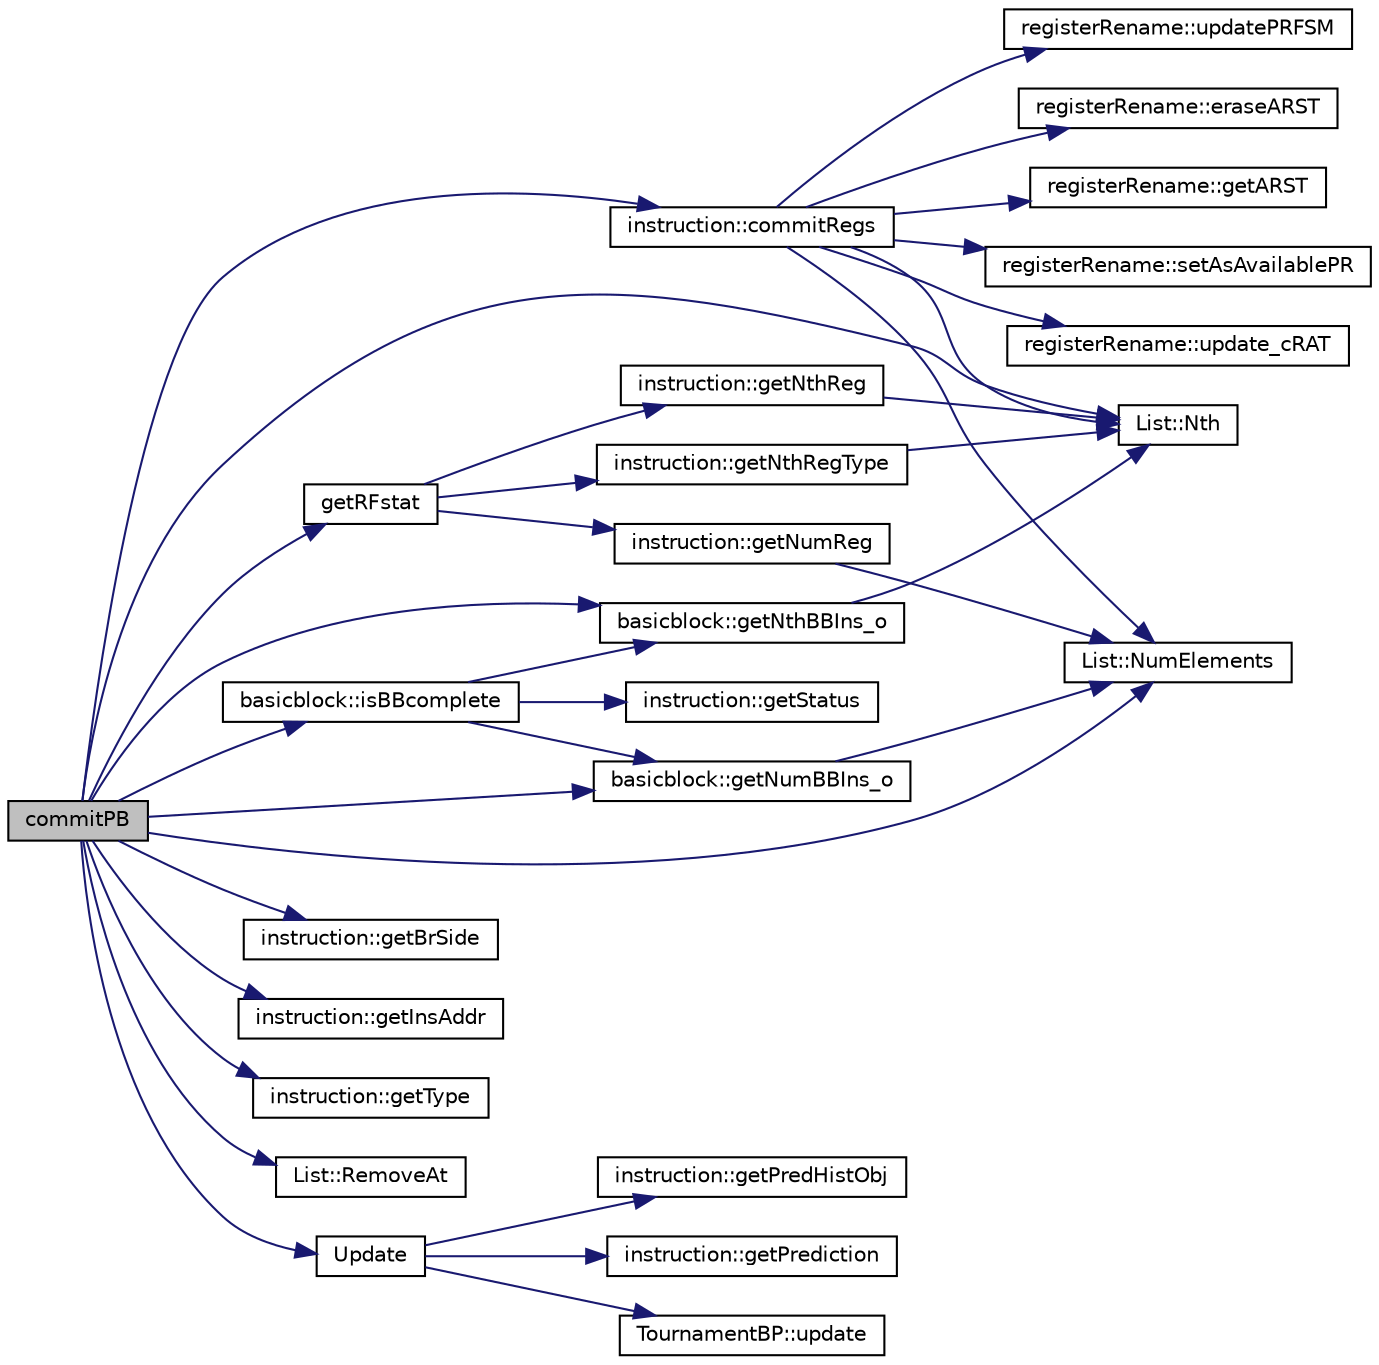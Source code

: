 digraph G
{
  edge [fontname="Helvetica",fontsize="10",labelfontname="Helvetica",labelfontsize="10"];
  node [fontname="Helvetica",fontsize="10",shape=record];
  rankdir=LR;
  Node1 [label="commitPB",height=0.2,width=0.4,color="black", fillcolor="grey75", style="filled" fontcolor="black"];
  Node1 -> Node2 [color="midnightblue",fontsize="10",style="solid",fontname="Helvetica"];
  Node2 [label="instruction::commitRegs",height=0.2,width=0.4,color="black", fillcolor="white", style="filled",URL="$classinstruction.html#a5f510bd70b679028a0a343c91558552d"];
  Node2 -> Node3 [color="midnightblue",fontsize="10",style="solid",fontname="Helvetica"];
  Node3 [label="registerRename::eraseARST",height=0.2,width=0.4,color="black", fillcolor="white", style="filled",URL="$classregisterRename.html#a16058dc91f76a8a53e9a1b26b5aa4d09"];
  Node2 -> Node4 [color="midnightblue",fontsize="10",style="solid",fontname="Helvetica"];
  Node4 [label="registerRename::getARST",height=0.2,width=0.4,color="black", fillcolor="white", style="filled",URL="$classregisterRename.html#aba974402b7e3ff4992f994dc37de0c3d"];
  Node2 -> Node5 [color="midnightblue",fontsize="10",style="solid",fontname="Helvetica"];
  Node5 [label="List::Nth",height=0.2,width=0.4,color="black", fillcolor="white", style="filled",URL="$classList.html#a5eb964816de33c85e1d46658ddf8c6c4"];
  Node2 -> Node6 [color="midnightblue",fontsize="10",style="solid",fontname="Helvetica"];
  Node6 [label="List::NumElements",height=0.2,width=0.4,color="black", fillcolor="white", style="filled",URL="$classList.html#ac2e9d50f703b01bf643fa6ce50837c26"];
  Node2 -> Node7 [color="midnightblue",fontsize="10",style="solid",fontname="Helvetica"];
  Node7 [label="registerRename::setAsAvailablePR",height=0.2,width=0.4,color="black", fillcolor="white", style="filled",URL="$classregisterRename.html#a897a4855df90b6dbd2b44a96a48b1a9e"];
  Node2 -> Node8 [color="midnightblue",fontsize="10",style="solid",fontname="Helvetica"];
  Node8 [label="registerRename::update_cRAT",height=0.2,width=0.4,color="black", fillcolor="white", style="filled",URL="$classregisterRename.html#ae45ea1c346f9d31c032672f18123e7b8"];
  Node2 -> Node9 [color="midnightblue",fontsize="10",style="solid",fontname="Helvetica"];
  Node9 [label="registerRename::updatePRFSM",height=0.2,width=0.4,color="black", fillcolor="white", style="filled",URL="$classregisterRename.html#a205b3b75802c8362753e382b46f6f4c5"];
  Node1 -> Node10 [color="midnightblue",fontsize="10",style="solid",fontname="Helvetica"];
  Node10 [label="instruction::getBrSide",height=0.2,width=0.4,color="black", fillcolor="white", style="filled",URL="$classinstruction.html#a817d20194ce6f6b0d902f965129b5bc7"];
  Node1 -> Node11 [color="midnightblue",fontsize="10",style="solid",fontname="Helvetica"];
  Node11 [label="instruction::getInsAddr",height=0.2,width=0.4,color="black", fillcolor="white", style="filled",URL="$classinstruction.html#ac1fabe854c85726785052c7a5ebf6d39"];
  Node1 -> Node12 [color="midnightblue",fontsize="10",style="solid",fontname="Helvetica"];
  Node12 [label="basicblock::getNthBBIns_o",height=0.2,width=0.4,color="black", fillcolor="white", style="filled",URL="$classbasicblock.html#ae37c61e43378f8cf5e5b116217c295b1"];
  Node12 -> Node5 [color="midnightblue",fontsize="10",style="solid",fontname="Helvetica"];
  Node1 -> Node13 [color="midnightblue",fontsize="10",style="solid",fontname="Helvetica"];
  Node13 [label="basicblock::getNumBBIns_o",height=0.2,width=0.4,color="black", fillcolor="white", style="filled",URL="$classbasicblock.html#a435d01a9a4869893c0a8eaaf4f62cd22"];
  Node13 -> Node6 [color="midnightblue",fontsize="10",style="solid",fontname="Helvetica"];
  Node1 -> Node14 [color="midnightblue",fontsize="10",style="solid",fontname="Helvetica"];
  Node14 [label="getRFstat",height=0.2,width=0.4,color="black", fillcolor="white", style="filled",URL="$bkEnd_8cpp.html#a43ea6d39a044acd2c1dd61f1fe00b3f0"];
  Node14 -> Node15 [color="midnightblue",fontsize="10",style="solid",fontname="Helvetica"];
  Node15 [label="instruction::getNthReg",height=0.2,width=0.4,color="black", fillcolor="white", style="filled",URL="$classinstruction.html#a54412da0ee022e05101d4fb92ee879b9"];
  Node15 -> Node5 [color="midnightblue",fontsize="10",style="solid",fontname="Helvetica"];
  Node14 -> Node16 [color="midnightblue",fontsize="10",style="solid",fontname="Helvetica"];
  Node16 [label="instruction::getNthRegType",height=0.2,width=0.4,color="black", fillcolor="white", style="filled",URL="$classinstruction.html#a9701f53aafaf1b2298378665059cef33"];
  Node16 -> Node5 [color="midnightblue",fontsize="10",style="solid",fontname="Helvetica"];
  Node14 -> Node17 [color="midnightblue",fontsize="10",style="solid",fontname="Helvetica"];
  Node17 [label="instruction::getNumReg",height=0.2,width=0.4,color="black", fillcolor="white", style="filled",URL="$classinstruction.html#af64e1265e882da7e152bd47cb7794c3b"];
  Node17 -> Node6 [color="midnightblue",fontsize="10",style="solid",fontname="Helvetica"];
  Node1 -> Node18 [color="midnightblue",fontsize="10",style="solid",fontname="Helvetica"];
  Node18 [label="instruction::getType",height=0.2,width=0.4,color="black", fillcolor="white", style="filled",URL="$classinstruction.html#a47623362d505a662b974624f81288389"];
  Node1 -> Node19 [color="midnightblue",fontsize="10",style="solid",fontname="Helvetica"];
  Node19 [label="basicblock::isBBcomplete",height=0.2,width=0.4,color="black", fillcolor="white", style="filled",URL="$classbasicblock.html#aa3e4afae3ad78659454d5747931ee455"];
  Node19 -> Node12 [color="midnightblue",fontsize="10",style="solid",fontname="Helvetica"];
  Node19 -> Node13 [color="midnightblue",fontsize="10",style="solid",fontname="Helvetica"];
  Node19 -> Node20 [color="midnightblue",fontsize="10",style="solid",fontname="Helvetica"];
  Node20 [label="instruction::getStatus",height=0.2,width=0.4,color="black", fillcolor="white", style="filled",URL="$classinstruction.html#ae93f7b1b0385897bb15fc795ee654c37"];
  Node1 -> Node5 [color="midnightblue",fontsize="10",style="solid",fontname="Helvetica"];
  Node1 -> Node6 [color="midnightblue",fontsize="10",style="solid",fontname="Helvetica"];
  Node1 -> Node21 [color="midnightblue",fontsize="10",style="solid",fontname="Helvetica"];
  Node21 [label="List::RemoveAt",height=0.2,width=0.4,color="black", fillcolor="white", style="filled",URL="$classList.html#af17f72d263f90d53ea8501b5b1853470"];
  Node1 -> Node22 [color="midnightblue",fontsize="10",style="solid",fontname="Helvetica"];
  Node22 [label="Update",height=0.2,width=0.4,color="black", fillcolor="white", style="filled",URL="$bkEnd_8cpp.html#a870d541d0ad8aae66f1b83a348dec2e2"];
  Node22 -> Node23 [color="midnightblue",fontsize="10",style="solid",fontname="Helvetica"];
  Node23 [label="instruction::getPredHistObj",height=0.2,width=0.4,color="black", fillcolor="white", style="filled",URL="$classinstruction.html#ab78ac4674a2ff497fe482cbbac926ca9"];
  Node22 -> Node24 [color="midnightblue",fontsize="10",style="solid",fontname="Helvetica"];
  Node24 [label="instruction::getPrediction",height=0.2,width=0.4,color="black", fillcolor="white", style="filled",URL="$classinstruction.html#a02c4c1da37bc53bbe65fb85ccfd3ee52"];
  Node22 -> Node25 [color="midnightblue",fontsize="10",style="solid",fontname="Helvetica"];
  Node25 [label="TournamentBP::update",height=0.2,width=0.4,color="black", fillcolor="white", style="filled",URL="$classTournamentBP.html#a3c4515cdaf3778811b03b74bf381a3f8"];
}
